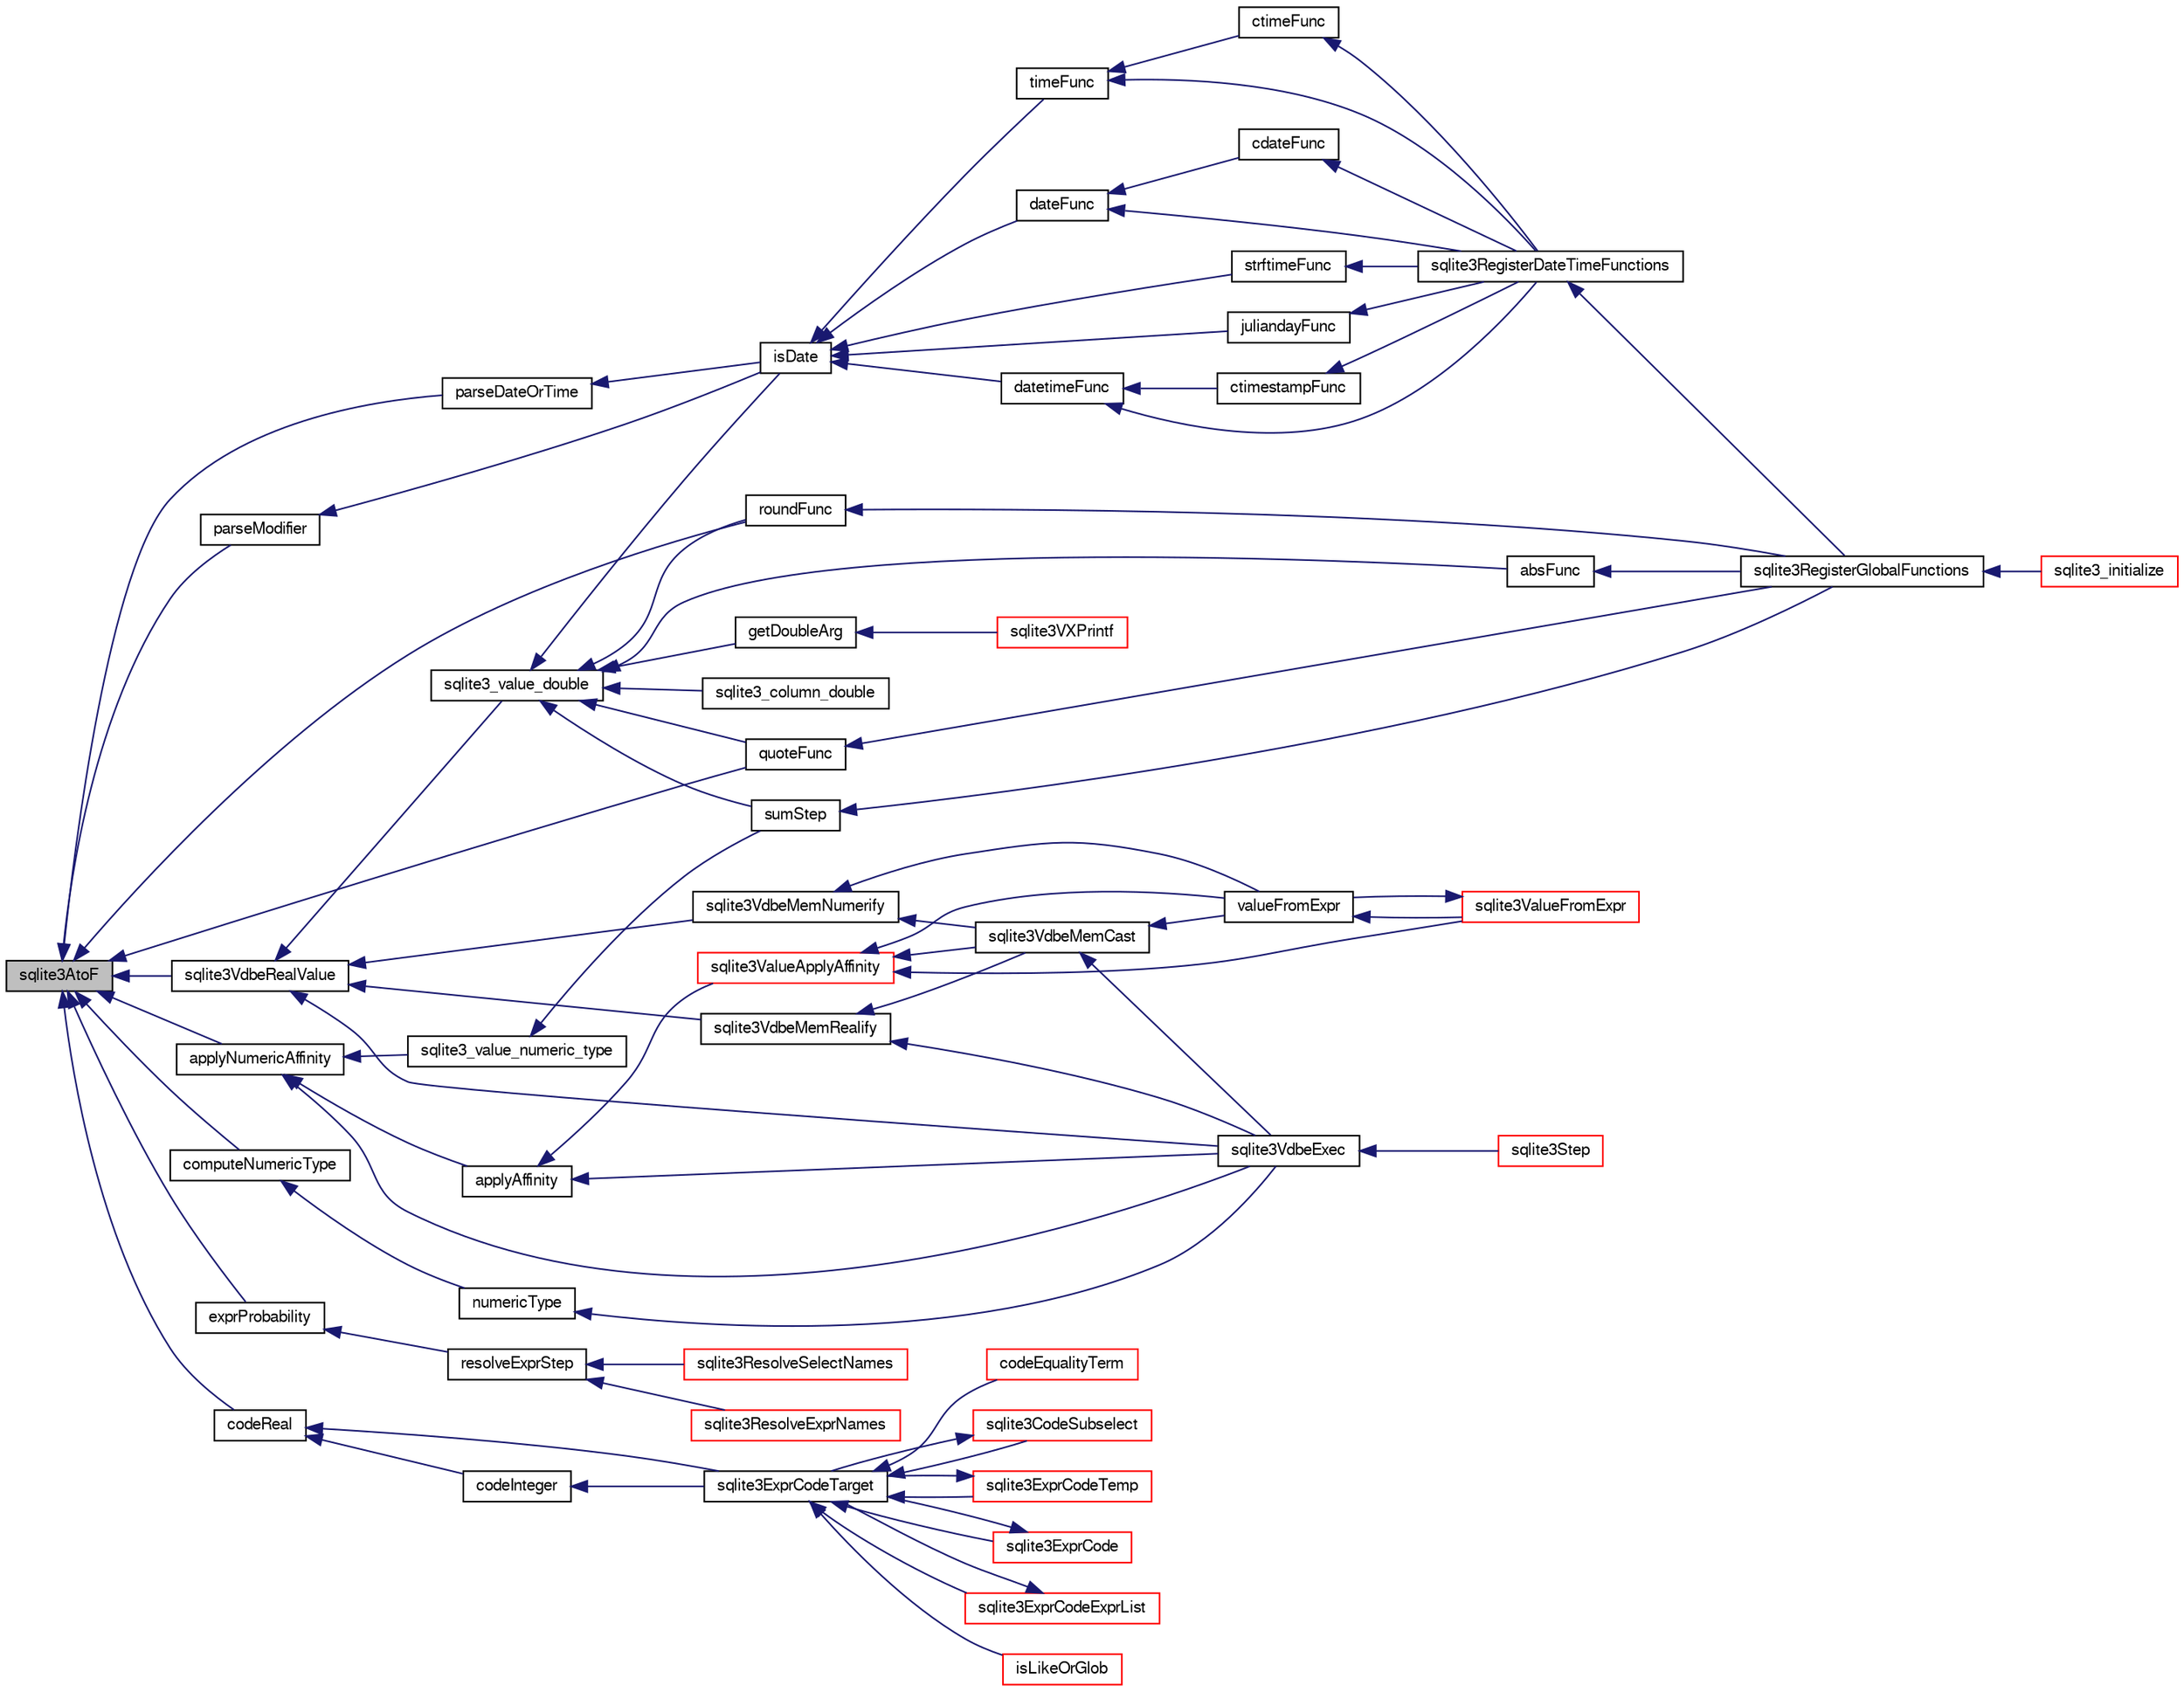 digraph "sqlite3AtoF"
{
  edge [fontname="FreeSans",fontsize="10",labelfontname="FreeSans",labelfontsize="10"];
  node [fontname="FreeSans",fontsize="10",shape=record];
  rankdir="LR";
  Node420902 [label="sqlite3AtoF",height=0.2,width=0.4,color="black", fillcolor="grey75", style="filled", fontcolor="black"];
  Node420902 -> Node420903 [dir="back",color="midnightblue",fontsize="10",style="solid",fontname="FreeSans"];
  Node420903 [label="parseDateOrTime",height=0.2,width=0.4,color="black", fillcolor="white", style="filled",URL="$sqlite3_8c.html#a86a0ea000a0479eb6de44cbeb82acef9"];
  Node420903 -> Node420904 [dir="back",color="midnightblue",fontsize="10",style="solid",fontname="FreeSans"];
  Node420904 [label="isDate",height=0.2,width=0.4,color="black", fillcolor="white", style="filled",URL="$sqlite3_8c.html#a88586fabfb5a2ee248ccf6f5dfb90904"];
  Node420904 -> Node420905 [dir="back",color="midnightblue",fontsize="10",style="solid",fontname="FreeSans"];
  Node420905 [label="juliandayFunc",height=0.2,width=0.4,color="black", fillcolor="white", style="filled",URL="$sqlite3_8c.html#ac3eed2d3f72c21bee1e65f9d0f33a263"];
  Node420905 -> Node420906 [dir="back",color="midnightblue",fontsize="10",style="solid",fontname="FreeSans"];
  Node420906 [label="sqlite3RegisterDateTimeFunctions",height=0.2,width=0.4,color="black", fillcolor="white", style="filled",URL="$sqlite3_8c.html#a44405fdf6c4462912007f6602ecc0bb4"];
  Node420906 -> Node420907 [dir="back",color="midnightblue",fontsize="10",style="solid",fontname="FreeSans"];
  Node420907 [label="sqlite3RegisterGlobalFunctions",height=0.2,width=0.4,color="black", fillcolor="white", style="filled",URL="$sqlite3_8c.html#a9f75bd111010f29e1b8d74344473c4ec"];
  Node420907 -> Node420908 [dir="back",color="midnightblue",fontsize="10",style="solid",fontname="FreeSans"];
  Node420908 [label="sqlite3_initialize",height=0.2,width=0.4,color="red", fillcolor="white", style="filled",URL="$sqlite3_8h.html#ab0c0ee2d5d4cf8b28e9572296a8861df"];
  Node420904 -> Node421481 [dir="back",color="midnightblue",fontsize="10",style="solid",fontname="FreeSans"];
  Node421481 [label="datetimeFunc",height=0.2,width=0.4,color="black", fillcolor="white", style="filled",URL="$sqlite3_8c.html#a9755493e1c5c377b5ea7078b4029c24a"];
  Node421481 -> Node421482 [dir="back",color="midnightblue",fontsize="10",style="solid",fontname="FreeSans"];
  Node421482 [label="ctimestampFunc",height=0.2,width=0.4,color="black", fillcolor="white", style="filled",URL="$sqlite3_8c.html#af66b08c4ab0dce0ff0c92a61b580f514"];
  Node421482 -> Node420906 [dir="back",color="midnightblue",fontsize="10",style="solid",fontname="FreeSans"];
  Node421481 -> Node420906 [dir="back",color="midnightblue",fontsize="10",style="solid",fontname="FreeSans"];
  Node420904 -> Node421483 [dir="back",color="midnightblue",fontsize="10",style="solid",fontname="FreeSans"];
  Node421483 [label="timeFunc",height=0.2,width=0.4,color="black", fillcolor="white", style="filled",URL="$sqlite3_8c.html#aca881e4cda242c3a8f2256605cbf9e91"];
  Node421483 -> Node421484 [dir="back",color="midnightblue",fontsize="10",style="solid",fontname="FreeSans"];
  Node421484 [label="ctimeFunc",height=0.2,width=0.4,color="black", fillcolor="white", style="filled",URL="$sqlite3_8c.html#ad8e9781533516df5a0705e4b36155290"];
  Node421484 -> Node420906 [dir="back",color="midnightblue",fontsize="10",style="solid",fontname="FreeSans"];
  Node421483 -> Node420906 [dir="back",color="midnightblue",fontsize="10",style="solid",fontname="FreeSans"];
  Node420904 -> Node421485 [dir="back",color="midnightblue",fontsize="10",style="solid",fontname="FreeSans"];
  Node421485 [label="dateFunc",height=0.2,width=0.4,color="black", fillcolor="white", style="filled",URL="$sqlite3_8c.html#a0895a9abec96efb62b3c986a3c14ee32"];
  Node421485 -> Node421486 [dir="back",color="midnightblue",fontsize="10",style="solid",fontname="FreeSans"];
  Node421486 [label="cdateFunc",height=0.2,width=0.4,color="black", fillcolor="white", style="filled",URL="$sqlite3_8c.html#addf6dadca2fea72f90dfa99dbaa3da91"];
  Node421486 -> Node420906 [dir="back",color="midnightblue",fontsize="10",style="solid",fontname="FreeSans"];
  Node421485 -> Node420906 [dir="back",color="midnightblue",fontsize="10",style="solid",fontname="FreeSans"];
  Node420904 -> Node421487 [dir="back",color="midnightblue",fontsize="10",style="solid",fontname="FreeSans"];
  Node421487 [label="strftimeFunc",height=0.2,width=0.4,color="black", fillcolor="white", style="filled",URL="$sqlite3_8c.html#af531defbf93ba3aef96decedeafb344f"];
  Node421487 -> Node420906 [dir="back",color="midnightblue",fontsize="10",style="solid",fontname="FreeSans"];
  Node420902 -> Node421706 [dir="back",color="midnightblue",fontsize="10",style="solid",fontname="FreeSans"];
  Node421706 [label="parseModifier",height=0.2,width=0.4,color="black", fillcolor="white", style="filled",URL="$sqlite3_8c.html#af27e39a2d2026d0f51799a9c254c4f06"];
  Node421706 -> Node420904 [dir="back",color="midnightblue",fontsize="10",style="solid",fontname="FreeSans"];
  Node420902 -> Node421781 [dir="back",color="midnightblue",fontsize="10",style="solid",fontname="FreeSans"];
  Node421781 [label="sqlite3VdbeRealValue",height=0.2,width=0.4,color="black", fillcolor="white", style="filled",URL="$sqlite3_8c.html#a5bf943a4f9a5516911b3bc610e3d64e0"];
  Node421781 -> Node421782 [dir="back",color="midnightblue",fontsize="10",style="solid",fontname="FreeSans"];
  Node421782 [label="sqlite3VdbeMemRealify",height=0.2,width=0.4,color="black", fillcolor="white", style="filled",URL="$sqlite3_8c.html#ac26c4c00ed416dafa56f3200c7c34ec1"];
  Node421782 -> Node421648 [dir="back",color="midnightblue",fontsize="10",style="solid",fontname="FreeSans"];
  Node421648 [label="sqlite3VdbeMemCast",height=0.2,width=0.4,color="black", fillcolor="white", style="filled",URL="$sqlite3_8c.html#a2e5bfc1911e317ae456d2cea24c2a0d5"];
  Node421648 -> Node421356 [dir="back",color="midnightblue",fontsize="10",style="solid",fontname="FreeSans"];
  Node421356 [label="valueFromExpr",height=0.2,width=0.4,color="black", fillcolor="white", style="filled",URL="$sqlite3_8c.html#a08f91b27c0189e8b5bcdea6537466b7c"];
  Node421356 -> Node421357 [dir="back",color="midnightblue",fontsize="10",style="solid",fontname="FreeSans"];
  Node421357 [label="sqlite3ValueFromExpr",height=0.2,width=0.4,color="red", fillcolor="white", style="filled",URL="$sqlite3_8c.html#af103c812684544760641a1cd4d9745df"];
  Node421357 -> Node421356 [dir="back",color="midnightblue",fontsize="10",style="solid",fontname="FreeSans"];
  Node421648 -> Node420924 [dir="back",color="midnightblue",fontsize="10",style="solid",fontname="FreeSans"];
  Node420924 [label="sqlite3VdbeExec",height=0.2,width=0.4,color="black", fillcolor="white", style="filled",URL="$sqlite3_8c.html#a8ce40a614bdc56719c4d642b1e4dfb21"];
  Node420924 -> Node420925 [dir="back",color="midnightblue",fontsize="10",style="solid",fontname="FreeSans"];
  Node420925 [label="sqlite3Step",height=0.2,width=0.4,color="red", fillcolor="white", style="filled",URL="$sqlite3_8c.html#a3f2872e873e2758a4beedad1d5113554"];
  Node421782 -> Node420924 [dir="back",color="midnightblue",fontsize="10",style="solid",fontname="FreeSans"];
  Node421781 -> Node421783 [dir="back",color="midnightblue",fontsize="10",style="solid",fontname="FreeSans"];
  Node421783 [label="sqlite3VdbeMemNumerify",height=0.2,width=0.4,color="black", fillcolor="white", style="filled",URL="$sqlite3_8c.html#a5b24feaa1b99012399cb264698e27c41"];
  Node421783 -> Node421648 [dir="back",color="midnightblue",fontsize="10",style="solid",fontname="FreeSans"];
  Node421783 -> Node421356 [dir="back",color="midnightblue",fontsize="10",style="solid",fontname="FreeSans"];
  Node421781 -> Node421784 [dir="back",color="midnightblue",fontsize="10",style="solid",fontname="FreeSans"];
  Node421784 [label="sqlite3_value_double",height=0.2,width=0.4,color="black", fillcolor="white", style="filled",URL="$sqlite3_8h.html#a3e50c1a2dd484a8b6911c9d163816b88"];
  Node421784 -> Node420904 [dir="back",color="midnightblue",fontsize="10",style="solid",fontname="FreeSans"];
  Node421784 -> Node421785 [dir="back",color="midnightblue",fontsize="10",style="solid",fontname="FreeSans"];
  Node421785 [label="getDoubleArg",height=0.2,width=0.4,color="black", fillcolor="white", style="filled",URL="$sqlite3_8c.html#a1cf25120072c85bd261983b24c12c3d9"];
  Node421785 -> Node421577 [dir="back",color="midnightblue",fontsize="10",style="solid",fontname="FreeSans"];
  Node421577 [label="sqlite3VXPrintf",height=0.2,width=0.4,color="red", fillcolor="white", style="filled",URL="$sqlite3_8c.html#a63c25806c9bd4a2b76f9a0eb232c6bde"];
  Node421784 -> Node421786 [dir="back",color="midnightblue",fontsize="10",style="solid",fontname="FreeSans"];
  Node421786 [label="sqlite3_column_double",height=0.2,width=0.4,color="black", fillcolor="white", style="filled",URL="$sqlite3_8h.html#a368632d32e55eaa325cb7272effffaba"];
  Node421784 -> Node421707 [dir="back",color="midnightblue",fontsize="10",style="solid",fontname="FreeSans"];
  Node421707 [label="absFunc",height=0.2,width=0.4,color="black", fillcolor="white", style="filled",URL="$sqlite3_8c.html#af271994a34f441432d50d7095e0ed23d"];
  Node421707 -> Node420907 [dir="back",color="midnightblue",fontsize="10",style="solid",fontname="FreeSans"];
  Node421784 -> Node421474 [dir="back",color="midnightblue",fontsize="10",style="solid",fontname="FreeSans"];
  Node421474 [label="roundFunc",height=0.2,width=0.4,color="black", fillcolor="white", style="filled",URL="$sqlite3_8c.html#a8c444ba254edc27891111b76e7ba85e7"];
  Node421474 -> Node420907 [dir="back",color="midnightblue",fontsize="10",style="solid",fontname="FreeSans"];
  Node421784 -> Node421532 [dir="back",color="midnightblue",fontsize="10",style="solid",fontname="FreeSans"];
  Node421532 [label="quoteFunc",height=0.2,width=0.4,color="black", fillcolor="white", style="filled",URL="$sqlite3_8c.html#a8e64c0ef376144dfad6a4a3d499056b8"];
  Node421532 -> Node420907 [dir="back",color="midnightblue",fontsize="10",style="solid",fontname="FreeSans"];
  Node421784 -> Node421717 [dir="back",color="midnightblue",fontsize="10",style="solid",fontname="FreeSans"];
  Node421717 [label="sumStep",height=0.2,width=0.4,color="black", fillcolor="white", style="filled",URL="$sqlite3_8c.html#a357caed2b7201c57a80525a53e3c7487"];
  Node421717 -> Node420907 [dir="back",color="midnightblue",fontsize="10",style="solid",fontname="FreeSans"];
  Node421781 -> Node420924 [dir="back",color="midnightblue",fontsize="10",style="solid",fontname="FreeSans"];
  Node420902 -> Node421787 [dir="back",color="midnightblue",fontsize="10",style="solid",fontname="FreeSans"];
  Node421787 [label="applyNumericAffinity",height=0.2,width=0.4,color="black", fillcolor="white", style="filled",URL="$sqlite3_8c.html#a19b758d1e05ec71a8df088b752a4a8cf"];
  Node421787 -> Node421646 [dir="back",color="midnightblue",fontsize="10",style="solid",fontname="FreeSans"];
  Node421646 [label="applyAffinity",height=0.2,width=0.4,color="black", fillcolor="white", style="filled",URL="$sqlite3_8c.html#a9ed2c1bcefa8734a1c341ba28a785486"];
  Node421646 -> Node421647 [dir="back",color="midnightblue",fontsize="10",style="solid",fontname="FreeSans"];
  Node421647 [label="sqlite3ValueApplyAffinity",height=0.2,width=0.4,color="red", fillcolor="white", style="filled",URL="$sqlite3_8c.html#a535535f08aaaba2ebdf49ada6aca6fac"];
  Node421647 -> Node421648 [dir="back",color="midnightblue",fontsize="10",style="solid",fontname="FreeSans"];
  Node421647 -> Node421356 [dir="back",color="midnightblue",fontsize="10",style="solid",fontname="FreeSans"];
  Node421647 -> Node421357 [dir="back",color="midnightblue",fontsize="10",style="solid",fontname="FreeSans"];
  Node421646 -> Node420924 [dir="back",color="midnightblue",fontsize="10",style="solid",fontname="FreeSans"];
  Node421787 -> Node421788 [dir="back",color="midnightblue",fontsize="10",style="solid",fontname="FreeSans"];
  Node421788 [label="sqlite3_value_numeric_type",height=0.2,width=0.4,color="black", fillcolor="white", style="filled",URL="$sqlite3_8h.html#a27ddcc00adc41cc2b4c30a88958acd9a"];
  Node421788 -> Node421717 [dir="back",color="midnightblue",fontsize="10",style="solid",fontname="FreeSans"];
  Node421787 -> Node420924 [dir="back",color="midnightblue",fontsize="10",style="solid",fontname="FreeSans"];
  Node420902 -> Node421789 [dir="back",color="midnightblue",fontsize="10",style="solid",fontname="FreeSans"];
  Node421789 [label="computeNumericType",height=0.2,width=0.4,color="black", fillcolor="white", style="filled",URL="$sqlite3_8c.html#a8143e0b9f287e15d4604fcdb977c5357"];
  Node421789 -> Node421654 [dir="back",color="midnightblue",fontsize="10",style="solid",fontname="FreeSans"];
  Node421654 [label="numericType",height=0.2,width=0.4,color="black", fillcolor="white", style="filled",URL="$sqlite3_8c.html#a46b5ef2f9ddcd83e0c8ae42dcffe8052"];
  Node421654 -> Node420924 [dir="back",color="midnightblue",fontsize="10",style="solid",fontname="FreeSans"];
  Node420902 -> Node421790 [dir="back",color="midnightblue",fontsize="10",style="solid",fontname="FreeSans"];
  Node421790 [label="exprProbability",height=0.2,width=0.4,color="black", fillcolor="white", style="filled",URL="$sqlite3_8c.html#af6a14eb942b08b32b3f04f09cd30eb51"];
  Node421790 -> Node421069 [dir="back",color="midnightblue",fontsize="10",style="solid",fontname="FreeSans"];
  Node421069 [label="resolveExprStep",height=0.2,width=0.4,color="black", fillcolor="white", style="filled",URL="$sqlite3_8c.html#a0687a8650fd8a4ebbf5c2c5a75a8fb13"];
  Node421069 -> Node420989 [dir="back",color="midnightblue",fontsize="10",style="solid",fontname="FreeSans"];
  Node420989 [label="sqlite3ResolveExprNames",height=0.2,width=0.4,color="red", fillcolor="white", style="filled",URL="$sqlite3_8c.html#a537cf717a3f847807d3a3fd65da636ad"];
  Node421069 -> Node420999 [dir="back",color="midnightblue",fontsize="10",style="solid",fontname="FreeSans"];
  Node420999 [label="sqlite3ResolveSelectNames",height=0.2,width=0.4,color="red", fillcolor="white", style="filled",URL="$sqlite3_8c.html#a0cf10c480643b1ab9eaa02056a400734"];
  Node420902 -> Node421760 [dir="back",color="midnightblue",fontsize="10",style="solid",fontname="FreeSans"];
  Node421760 [label="codeReal",height=0.2,width=0.4,color="black", fillcolor="white", style="filled",URL="$sqlite3_8c.html#a1f691989c09f7dfea94ec2b60c6b70bd"];
  Node421760 -> Node421443 [dir="back",color="midnightblue",fontsize="10",style="solid",fontname="FreeSans"];
  Node421443 [label="codeInteger",height=0.2,width=0.4,color="black", fillcolor="white", style="filled",URL="$sqlite3_8c.html#aed36006f29dec5c2f70f13c970ce6961"];
  Node421443 -> Node421007 [dir="back",color="midnightblue",fontsize="10",style="solid",fontname="FreeSans"];
  Node421007 [label="sqlite3ExprCodeTarget",height=0.2,width=0.4,color="black", fillcolor="white", style="filled",URL="$sqlite3_8c.html#a4f308397a0a3ed299ed31aaa1ae2a293"];
  Node421007 -> Node421004 [dir="back",color="midnightblue",fontsize="10",style="solid",fontname="FreeSans"];
  Node421004 [label="sqlite3CodeSubselect",height=0.2,width=0.4,color="red", fillcolor="white", style="filled",URL="$sqlite3_8c.html#aa69b46d2204a1d1b110107a1be12ee0c"];
  Node421004 -> Node421007 [dir="back",color="midnightblue",fontsize="10",style="solid",fontname="FreeSans"];
  Node421007 -> Node421008 [dir="back",color="midnightblue",fontsize="10",style="solid",fontname="FreeSans"];
  Node421008 [label="sqlite3ExprCodeTemp",height=0.2,width=0.4,color="red", fillcolor="white", style="filled",URL="$sqlite3_8c.html#a3bc5c1ccb3c5851847e2aeb4a84ae1fc"];
  Node421008 -> Node421007 [dir="back",color="midnightblue",fontsize="10",style="solid",fontname="FreeSans"];
  Node421007 -> Node421021 [dir="back",color="midnightblue",fontsize="10",style="solid",fontname="FreeSans"];
  Node421021 [label="sqlite3ExprCode",height=0.2,width=0.4,color="red", fillcolor="white", style="filled",URL="$sqlite3_8c.html#a75f270fb0b111b86924cca4ea507b417"];
  Node421021 -> Node421007 [dir="back",color="midnightblue",fontsize="10",style="solid",fontname="FreeSans"];
  Node421007 -> Node421030 [dir="back",color="midnightblue",fontsize="10",style="solid",fontname="FreeSans"];
  Node421030 [label="sqlite3ExprCodeExprList",height=0.2,width=0.4,color="red", fillcolor="white", style="filled",URL="$sqlite3_8c.html#a05b2b3dc3de7565de24eb3a2ff4e9566"];
  Node421030 -> Node421007 [dir="back",color="midnightblue",fontsize="10",style="solid",fontname="FreeSans"];
  Node421007 -> Node421033 [dir="back",color="midnightblue",fontsize="10",style="solid",fontname="FreeSans"];
  Node421033 [label="isLikeOrGlob",height=0.2,width=0.4,color="red", fillcolor="white", style="filled",URL="$sqlite3_8c.html#a6c38e495198bf8976f68d1a6ebd74a50"];
  Node421007 -> Node421042 [dir="back",color="midnightblue",fontsize="10",style="solid",fontname="FreeSans"];
  Node421042 [label="codeEqualityTerm",height=0.2,width=0.4,color="red", fillcolor="white", style="filled",URL="$sqlite3_8c.html#ad88a57073f031452c9843e97f15acc47"];
  Node421760 -> Node421007 [dir="back",color="midnightblue",fontsize="10",style="solid",fontname="FreeSans"];
  Node420902 -> Node421474 [dir="back",color="midnightblue",fontsize="10",style="solid",fontname="FreeSans"];
  Node420902 -> Node421532 [dir="back",color="midnightblue",fontsize="10",style="solid",fontname="FreeSans"];
}
